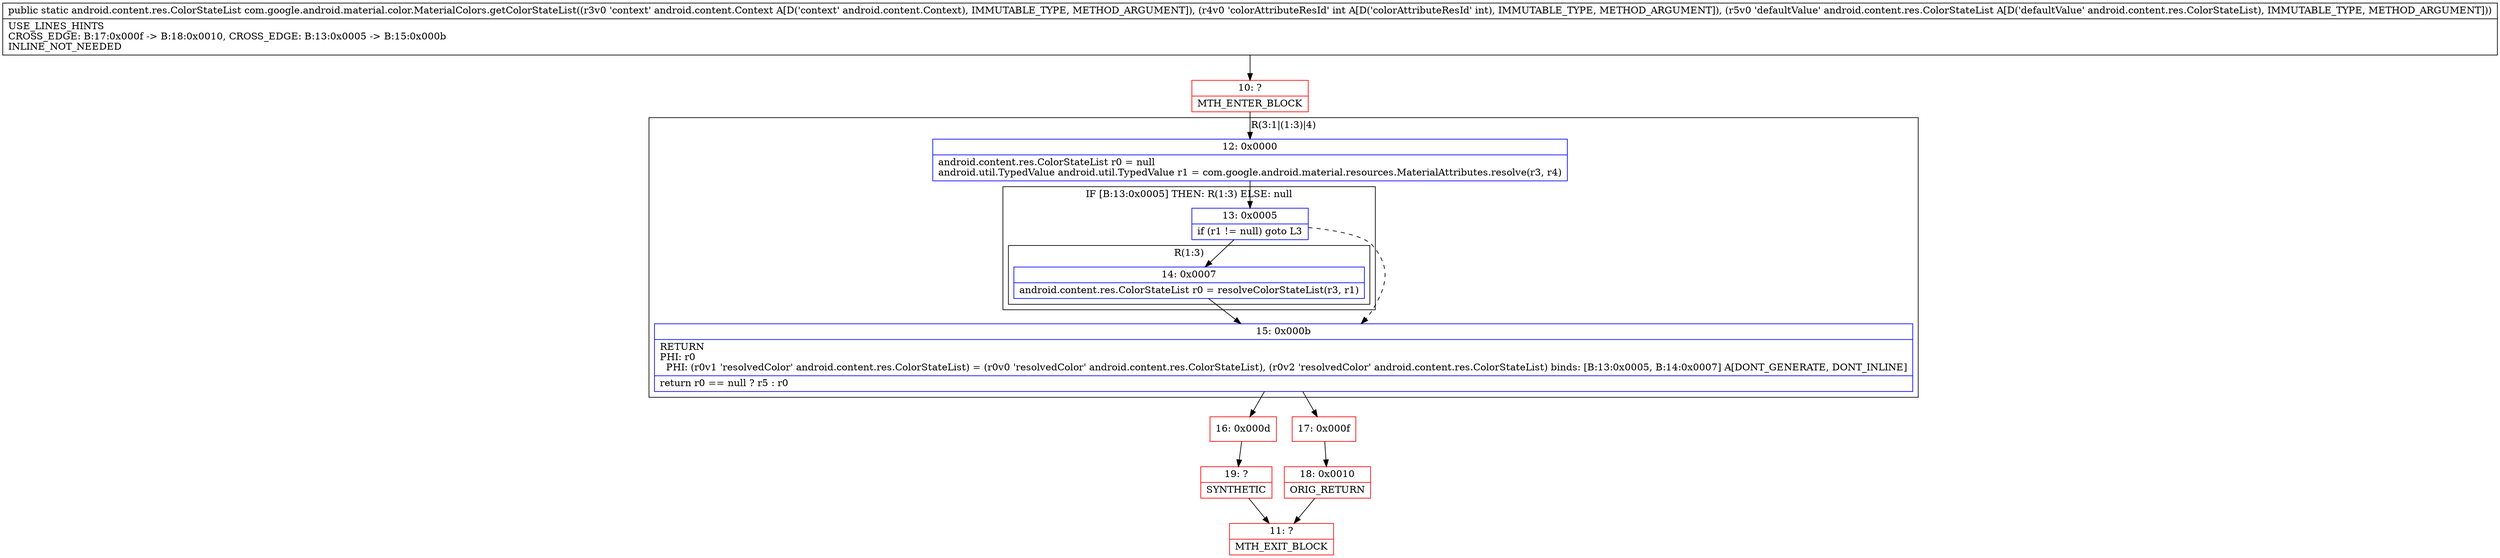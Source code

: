 digraph "CFG forcom.google.android.material.color.MaterialColors.getColorStateList(Landroid\/content\/Context;ILandroid\/content\/res\/ColorStateList;)Landroid\/content\/res\/ColorStateList;" {
subgraph cluster_Region_179529612 {
label = "R(3:1|(1:3)|4)";
node [shape=record,color=blue];
Node_12 [shape=record,label="{12\:\ 0x0000|android.content.res.ColorStateList r0 = null\landroid.util.TypedValue android.util.TypedValue r1 = com.google.android.material.resources.MaterialAttributes.resolve(r3, r4)\l}"];
subgraph cluster_IfRegion_578928831 {
label = "IF [B:13:0x0005] THEN: R(1:3) ELSE: null";
node [shape=record,color=blue];
Node_13 [shape=record,label="{13\:\ 0x0005|if (r1 != null) goto L3\l}"];
subgraph cluster_Region_94253826 {
label = "R(1:3)";
node [shape=record,color=blue];
Node_14 [shape=record,label="{14\:\ 0x0007|android.content.res.ColorStateList r0 = resolveColorStateList(r3, r1)\l}"];
}
}
Node_15 [shape=record,label="{15\:\ 0x000b|RETURN\lPHI: r0 \l  PHI: (r0v1 'resolvedColor' android.content.res.ColorStateList) = (r0v0 'resolvedColor' android.content.res.ColorStateList), (r0v2 'resolvedColor' android.content.res.ColorStateList) binds: [B:13:0x0005, B:14:0x0007] A[DONT_GENERATE, DONT_INLINE]\l|return r0 == null ? r5 : r0\l}"];
}
Node_10 [shape=record,color=red,label="{10\:\ ?|MTH_ENTER_BLOCK\l}"];
Node_16 [shape=record,color=red,label="{16\:\ 0x000d}"];
Node_19 [shape=record,color=red,label="{19\:\ ?|SYNTHETIC\l}"];
Node_11 [shape=record,color=red,label="{11\:\ ?|MTH_EXIT_BLOCK\l}"];
Node_17 [shape=record,color=red,label="{17\:\ 0x000f}"];
Node_18 [shape=record,color=red,label="{18\:\ 0x0010|ORIG_RETURN\l}"];
MethodNode[shape=record,label="{public static android.content.res.ColorStateList com.google.android.material.color.MaterialColors.getColorStateList((r3v0 'context' android.content.Context A[D('context' android.content.Context), IMMUTABLE_TYPE, METHOD_ARGUMENT]), (r4v0 'colorAttributeResId' int A[D('colorAttributeResId' int), IMMUTABLE_TYPE, METHOD_ARGUMENT]), (r5v0 'defaultValue' android.content.res.ColorStateList A[D('defaultValue' android.content.res.ColorStateList), IMMUTABLE_TYPE, METHOD_ARGUMENT]))  | USE_LINES_HINTS\lCROSS_EDGE: B:17:0x000f \-\> B:18:0x0010, CROSS_EDGE: B:13:0x0005 \-\> B:15:0x000b\lINLINE_NOT_NEEDED\l}"];
MethodNode -> Node_10;Node_12 -> Node_13;
Node_13 -> Node_14;
Node_13 -> Node_15[style=dashed];
Node_14 -> Node_15;
Node_15 -> Node_16;
Node_15 -> Node_17;
Node_10 -> Node_12;
Node_16 -> Node_19;
Node_19 -> Node_11;
Node_17 -> Node_18;
Node_18 -> Node_11;
}

